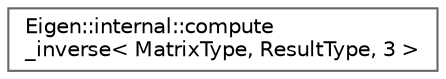 digraph "Graphical Class Hierarchy"
{
 // LATEX_PDF_SIZE
  bgcolor="transparent";
  edge [fontname=Helvetica,fontsize=10,labelfontname=Helvetica,labelfontsize=10];
  node [fontname=Helvetica,fontsize=10,shape=box,height=0.2,width=0.4];
  rankdir="LR";
  Node0 [id="Node000000",label="Eigen::internal::compute\l_inverse\< MatrixType, ResultType, 3 \>",height=0.2,width=0.4,color="grey40", fillcolor="white", style="filled",URL="$structEigen_1_1internal_1_1compute__inverse_3_01MatrixType_00_01ResultType_00_013_01_4.html",tooltip=" "];
}
